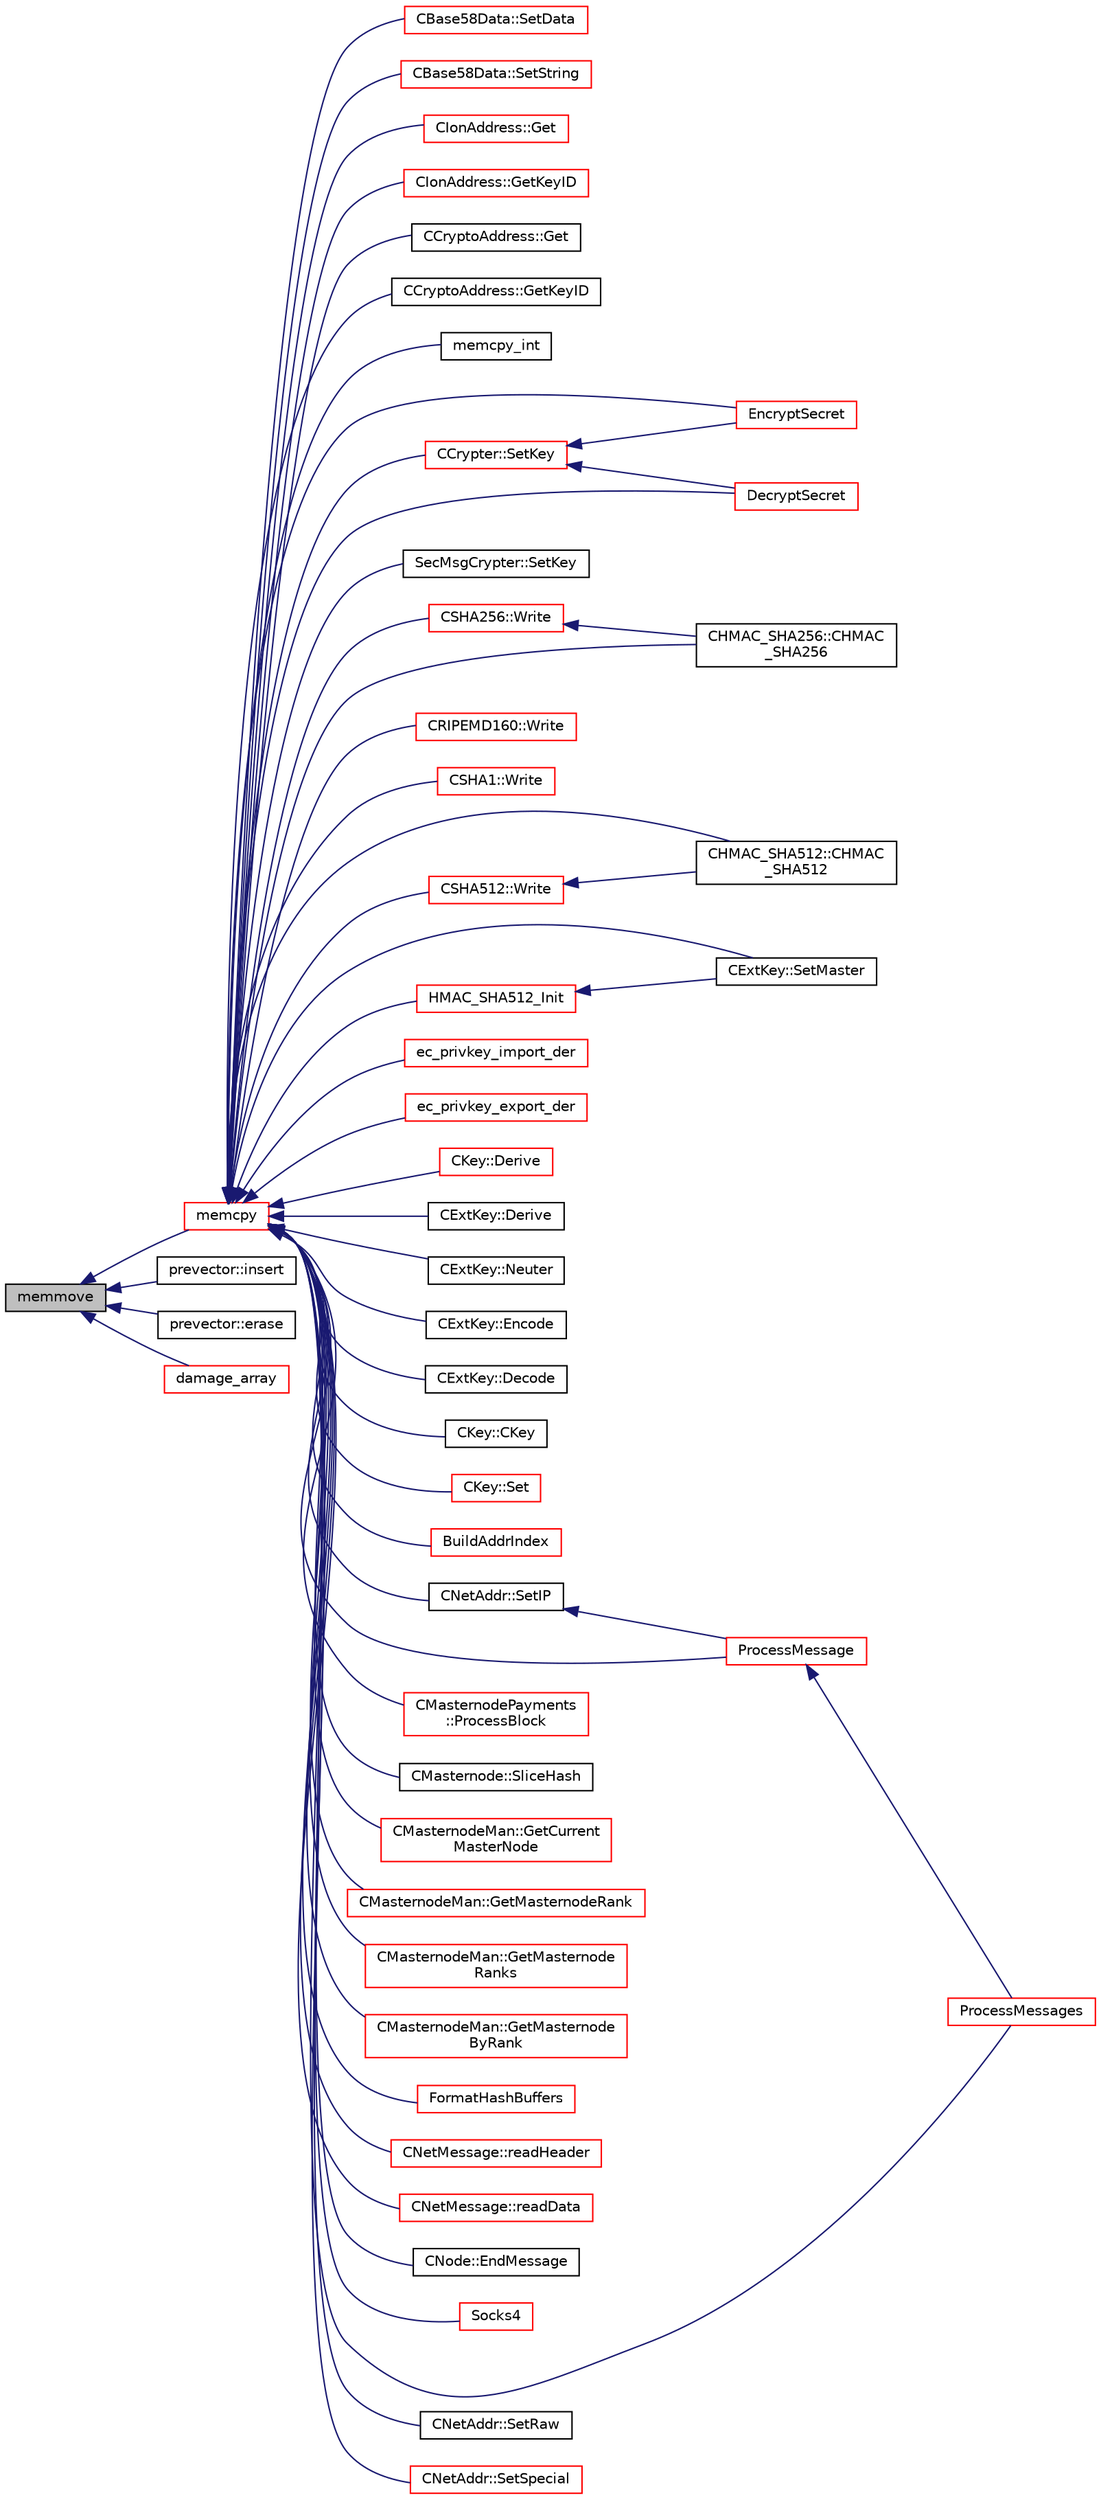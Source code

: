 digraph "memmove"
{
  edge [fontname="Helvetica",fontsize="10",labelfontname="Helvetica",labelfontsize="10"];
  node [fontname="Helvetica",fontsize="10",shape=record];
  rankdir="LR";
  Node1185 [label="memmove",height=0.2,width=0.4,color="black", fillcolor="grey75", style="filled", fontcolor="black"];
  Node1185 -> Node1186 [dir="back",color="midnightblue",fontsize="10",style="solid",fontname="Helvetica"];
  Node1186 [label="memcpy",height=0.2,width=0.4,color="red", fillcolor="white", style="filled",URL="$d1/d54/glibc__sanity_8cpp.html#a0f46826ab0466591e136db24394923cf"];
  Node1186 -> Node1187 [dir="back",color="midnightblue",fontsize="10",style="solid",fontname="Helvetica"];
  Node1187 [label="CBase58Data::SetData",height=0.2,width=0.4,color="red", fillcolor="white", style="filled",URL="$d2/d08/class_c_base58_data.html#afab1c06a0a4f631fd889434a2bc48c27"];
  Node1186 -> Node1205 [dir="back",color="midnightblue",fontsize="10",style="solid",fontname="Helvetica"];
  Node1205 [label="CBase58Data::SetString",height=0.2,width=0.4,color="red", fillcolor="white", style="filled",URL="$d2/d08/class_c_base58_data.html#a250fa3bc97d03c7d87de5485c8b49b57"];
  Node1186 -> Node1271 [dir="back",color="midnightblue",fontsize="10",style="solid",fontname="Helvetica"];
  Node1271 [label="CIonAddress::Get",height=0.2,width=0.4,color="red", fillcolor="white", style="filled",URL="$d1/de4/class_c_ion_address.html#aa70f9899f0a3cf37e4a87483db5cf99d"];
  Node1186 -> Node1325 [dir="back",color="midnightblue",fontsize="10",style="solid",fontname="Helvetica"];
  Node1325 [label="CIonAddress::GetKeyID",height=0.2,width=0.4,color="red", fillcolor="white", style="filled",URL="$d1/de4/class_c_ion_address.html#a39fc6281214567b569fac52ff718736c"];
  Node1186 -> Node1333 [dir="back",color="midnightblue",fontsize="10",style="solid",fontname="Helvetica"];
  Node1333 [label="CCryptoAddress::Get",height=0.2,width=0.4,color="black", fillcolor="white", style="filled",URL="$d4/d11/class_c_crypto_address.html#affa7a34ad2640583371f20f540e9e25e"];
  Node1186 -> Node1334 [dir="back",color="midnightblue",fontsize="10",style="solid",fontname="Helvetica"];
  Node1334 [label="CCryptoAddress::GetKeyID",height=0.2,width=0.4,color="black", fillcolor="white", style="filled",URL="$d4/d11/class_c_crypto_address.html#a7be88ec50f878f0174481299dcba1351"];
  Node1186 -> Node1335 [dir="back",color="midnightblue",fontsize="10",style="solid",fontname="Helvetica"];
  Node1335 [label="memcpy_int",height=0.2,width=0.4,color="black", fillcolor="white", style="filled",URL="$d1/d54/glibc__sanity_8cpp.html#a5f0bdd4402f85d9b30074959e99699f5"];
  Node1186 -> Node1336 [dir="back",color="midnightblue",fontsize="10",style="solid",fontname="Helvetica"];
  Node1336 [label="CCrypter::SetKey",height=0.2,width=0.4,color="red", fillcolor="white", style="filled",URL="$d7/d89/class_c_crypter.html#a0d948dd4796e2420e1dd9c1ddbf7974e"];
  Node1336 -> Node1337 [dir="back",color="midnightblue",fontsize="10",style="solid",fontname="Helvetica"];
  Node1337 [label="EncryptSecret",height=0.2,width=0.4,color="red", fillcolor="white", style="filled",URL="$df/d1f/crypter_8h.html#a4fa4e3134d2b6e4913b9ce6369820697"];
  Node1336 -> Node1353 [dir="back",color="midnightblue",fontsize="10",style="solid",fontname="Helvetica"];
  Node1353 [label="DecryptSecret",height=0.2,width=0.4,color="red", fillcolor="white", style="filled",URL="$df/d1f/crypter_8h.html#aded00aa7498a7485a00e77a20856b3e4"];
  Node1186 -> Node1337 [dir="back",color="midnightblue",fontsize="10",style="solid",fontname="Helvetica"];
  Node1186 -> Node1353 [dir="back",color="midnightblue",fontsize="10",style="solid",fontname="Helvetica"];
  Node1186 -> Node1377 [dir="back",color="midnightblue",fontsize="10",style="solid",fontname="Helvetica"];
  Node1377 [label="SecMsgCrypter::SetKey",height=0.2,width=0.4,color="black", fillcolor="white", style="filled",URL="$dc/dd6/class_sec_msg_crypter.html#a5ed79b6b7217c58cbea219a93c32c4de"];
  Node1186 -> Node1378 [dir="back",color="midnightblue",fontsize="10",style="solid",fontname="Helvetica"];
  Node1378 [label="CHMAC_SHA256::CHMAC\l_SHA256",height=0.2,width=0.4,color="black", fillcolor="white", style="filled",URL="$d7/dcc/class_c_h_m_a_c___s_h_a256.html#a63236821773ad9edb3fba4623eef39b2"];
  Node1186 -> Node1379 [dir="back",color="midnightblue",fontsize="10",style="solid",fontname="Helvetica"];
  Node1379 [label="CHMAC_SHA512::CHMAC\l_SHA512",height=0.2,width=0.4,color="black", fillcolor="white", style="filled",URL="$dd/d0b/class_c_h_m_a_c___s_h_a512.html#a03e1288c20422f66b7e732aafda804e5"];
  Node1186 -> Node1380 [dir="back",color="midnightblue",fontsize="10",style="solid",fontname="Helvetica"];
  Node1380 [label="CRIPEMD160::Write",height=0.2,width=0.4,color="red", fillcolor="white", style="filled",URL="$d2/d84/class_c_r_i_p_e_m_d160.html#a221143b9d94af623d07c4f4ba1bf6007"];
  Node1186 -> Node1384 [dir="back",color="midnightblue",fontsize="10",style="solid",fontname="Helvetica"];
  Node1384 [label="CSHA1::Write",height=0.2,width=0.4,color="red", fillcolor="white", style="filled",URL="$d9/d3f/class_c_s_h_a1.html#a4322be694ccb2d9864e0cd0c30496a8a"];
  Node1186 -> Node1386 [dir="back",color="midnightblue",fontsize="10",style="solid",fontname="Helvetica"];
  Node1386 [label="CSHA256::Write",height=0.2,width=0.4,color="red", fillcolor="white", style="filled",URL="$d7/d2e/class_c_s_h_a256.html#a9d7de520a562655da85349372820c883"];
  Node1386 -> Node1378 [dir="back",color="midnightblue",fontsize="10",style="solid",fontname="Helvetica"];
  Node1186 -> Node1424 [dir="back",color="midnightblue",fontsize="10",style="solid",fontname="Helvetica"];
  Node1424 [label="CSHA512::Write",height=0.2,width=0.4,color="red", fillcolor="white", style="filled",URL="$d4/dcb/class_c_s_h_a512.html#aefd8260a2c205f11d44670ae68f1aff0"];
  Node1424 -> Node1379 [dir="back",color="midnightblue",fontsize="10",style="solid",fontname="Helvetica"];
  Node1186 -> Node1428 [dir="back",color="midnightblue",fontsize="10",style="solid",fontname="Helvetica"];
  Node1428 [label="HMAC_SHA512_Init",height=0.2,width=0.4,color="red", fillcolor="white", style="filled",URL="$db/dfb/hash_8h.html#a4b8c72838f26539d69f31e256fd6dc5c"];
  Node1428 -> Node1432 [dir="back",color="midnightblue",fontsize="10",style="solid",fontname="Helvetica"];
  Node1432 [label="CExtKey::SetMaster",height=0.2,width=0.4,color="black", fillcolor="white", style="filled",URL="$d2/d6e/struct_c_ext_key.html#a8cd6ecafdd649082601d7eebbec79688"];
  Node1186 -> Node1433 [dir="back",color="midnightblue",fontsize="10",style="solid",fontname="Helvetica"];
  Node1433 [label="ec_privkey_import_der",height=0.2,width=0.4,color="red", fillcolor="white", style="filled",URL="$d1/dbc/key_8cpp.html#a4b55d97662f6589a6319c363469c501e",tooltip="These functions are taken from the libsecp256k1 distribution and are very ugly. "];
  Node1186 -> Node1440 [dir="back",color="midnightblue",fontsize="10",style="solid",fontname="Helvetica"];
  Node1440 [label="ec_privkey_export_der",height=0.2,width=0.4,color="red", fillcolor="white", style="filled",URL="$d1/dbc/key_8cpp.html#a8cafc8a5eaf9a41f141e31d7c42ed7b9"];
  Node1186 -> Node1430 [dir="back",color="midnightblue",fontsize="10",style="solid",fontname="Helvetica"];
  Node1430 [label="CKey::Derive",height=0.2,width=0.4,color="red", fillcolor="white", style="filled",URL="$d2/d63/class_c_key.html#a5166e6f49c17c3ad47ac0fa89305307b"];
  Node1186 -> Node1445 [dir="back",color="midnightblue",fontsize="10",style="solid",fontname="Helvetica"];
  Node1445 [label="CExtKey::Derive",height=0.2,width=0.4,color="black", fillcolor="white", style="filled",URL="$d2/d6e/struct_c_ext_key.html#a589df63664c6d12bfe071b747a245b1d"];
  Node1186 -> Node1432 [dir="back",color="midnightblue",fontsize="10",style="solid",fontname="Helvetica"];
  Node1186 -> Node1446 [dir="back",color="midnightblue",fontsize="10",style="solid",fontname="Helvetica"];
  Node1446 [label="CExtKey::Neuter",height=0.2,width=0.4,color="black", fillcolor="white", style="filled",URL="$d2/d6e/struct_c_ext_key.html#a4ea6bbc6c9bda4f8d77cade114155569"];
  Node1186 -> Node1447 [dir="back",color="midnightblue",fontsize="10",style="solid",fontname="Helvetica"];
  Node1447 [label="CExtKey::Encode",height=0.2,width=0.4,color="black", fillcolor="white", style="filled",URL="$d2/d6e/struct_c_ext_key.html#a4f68dfccef42685d954d3fb22fd6c67c"];
  Node1186 -> Node1448 [dir="back",color="midnightblue",fontsize="10",style="solid",fontname="Helvetica"];
  Node1448 [label="CExtKey::Decode",height=0.2,width=0.4,color="black", fillcolor="white", style="filled",URL="$d2/d6e/struct_c_ext_key.html#a9720e119745472336b6729e19f0819dd"];
  Node1186 -> Node1449 [dir="back",color="midnightblue",fontsize="10",style="solid",fontname="Helvetica"];
  Node1449 [label="CKey::CKey",height=0.2,width=0.4,color="black", fillcolor="white", style="filled",URL="$d2/d63/class_c_key.html#afcea34cefd25675f4cf9b03eaa4bb7d9"];
  Node1186 -> Node1450 [dir="back",color="midnightblue",fontsize="10",style="solid",fontname="Helvetica"];
  Node1450 [label="CKey::Set",height=0.2,width=0.4,color="red", fillcolor="white", style="filled",URL="$d2/d63/class_c_key.html#aaa13d5f08456bba094210c5eeabf64c8"];
  Node1186 -> Node1452 [dir="back",color="midnightblue",fontsize="10",style="solid",fontname="Helvetica"];
  Node1452 [label="BuildAddrIndex",height=0.2,width=0.4,color="red", fillcolor="white", style="filled",URL="$df/d0a/main_8cpp.html#a78229c3d232aac48860913a06f0173fb"];
  Node1186 -> Node1230 [dir="back",color="midnightblue",fontsize="10",style="solid",fontname="Helvetica"];
  Node1230 [label="ProcessMessage",height=0.2,width=0.4,color="red", fillcolor="white", style="filled",URL="$df/d0a/main_8cpp.html#a8ba92b1a4bce3c835e887a9073d17d8e"];
  Node1230 -> Node1231 [dir="back",color="midnightblue",fontsize="10",style="solid",fontname="Helvetica"];
  Node1231 [label="ProcessMessages",height=0.2,width=0.4,color="red", fillcolor="white", style="filled",URL="$d4/dbf/main_8h.html#a196f9318f02448b85b28d612698934fd"];
  Node1186 -> Node1231 [dir="back",color="midnightblue",fontsize="10",style="solid",fontname="Helvetica"];
  Node1186 -> Node1241 [dir="back",color="midnightblue",fontsize="10",style="solid",fontname="Helvetica"];
  Node1241 [label="CMasternodePayments\l::ProcessBlock",height=0.2,width=0.4,color="red", fillcolor="white", style="filled",URL="$dc/d9a/class_c_masternode_payments.html#aa23dfbc148f10f601e9771bfcffea441"];
  Node1186 -> Node1456 [dir="back",color="midnightblue",fontsize="10",style="solid",fontname="Helvetica"];
  Node1456 [label="CMasternode::SliceHash",height=0.2,width=0.4,color="black", fillcolor="white", style="filled",URL="$d6/dac/class_c_masternode.html#a2bdfe71525650c59ca2a94f5e91aca0c"];
  Node1186 -> Node1457 [dir="back",color="midnightblue",fontsize="10",style="solid",fontname="Helvetica"];
  Node1457 [label="CMasternodeMan::GetCurrent\lMasterNode",height=0.2,width=0.4,color="red", fillcolor="white", style="filled",URL="$dc/d6b/class_c_masternode_man.html#a2b3a91870855e8fcb9b2b6e00c35197f"];
  Node1186 -> Node1460 [dir="back",color="midnightblue",fontsize="10",style="solid",fontname="Helvetica"];
  Node1460 [label="CMasternodeMan::GetMasternodeRank",height=0.2,width=0.4,color="red", fillcolor="white", style="filled",URL="$dc/d6b/class_c_masternode_man.html#a41fd522da90284837d5dcb1e2d2e7d7c"];
  Node1186 -> Node1464 [dir="back",color="midnightblue",fontsize="10",style="solid",fontname="Helvetica"];
  Node1464 [label="CMasternodeMan::GetMasternode\lRanks",height=0.2,width=0.4,color="red", fillcolor="white", style="filled",URL="$dc/d6b/class_c_masternode_man.html#ac06180b4570d5d1b098979c2f59a7a90"];
  Node1186 -> Node1465 [dir="back",color="midnightblue",fontsize="10",style="solid",fontname="Helvetica"];
  Node1465 [label="CMasternodeMan::GetMasternode\lByRank",height=0.2,width=0.4,color="red", fillcolor="white", style="filled",URL="$dc/d6b/class_c_masternode_man.html#ab32afaad2651c69d2f93c68aee466677"];
  Node1186 -> Node1468 [dir="back",color="midnightblue",fontsize="10",style="solid",fontname="Helvetica"];
  Node1468 [label="FormatHashBuffers",height=0.2,width=0.4,color="red", fillcolor="white", style="filled",URL="$de/d13/miner_8h.html#a391a5a462c3f60bbb7dbf6a09fe2e78f",tooltip="Do mining precalculation. "];
  Node1186 -> Node1469 [dir="back",color="midnightblue",fontsize="10",style="solid",fontname="Helvetica"];
  Node1469 [label="CNetMessage::readHeader",height=0.2,width=0.4,color="red", fillcolor="white", style="filled",URL="$d7/d97/class_c_net_message.html#a3e58f5f29b23d1377f8fd15fc75c78ac"];
  Node1186 -> Node1477 [dir="back",color="midnightblue",fontsize="10",style="solid",fontname="Helvetica"];
  Node1477 [label="CNetMessage::readData",height=0.2,width=0.4,color="red", fillcolor="white", style="filled",URL="$d7/d97/class_c_net_message.html#adbc1669a56462daea5f37e5e99117f8c"];
  Node1186 -> Node1478 [dir="back",color="midnightblue",fontsize="10",style="solid",fontname="Helvetica"];
  Node1478 [label="CNode::EndMessage",height=0.2,width=0.4,color="black", fillcolor="white", style="filled",URL="$d1/d64/class_c_node.html#af8d4b8c0f883afffcb62d906c31b2cdf"];
  Node1186 -> Node1479 [dir="back",color="midnightblue",fontsize="10",style="solid",fontname="Helvetica"];
  Node1479 [label="Socks4",height=0.2,width=0.4,color="red", fillcolor="white", style="filled",URL="$d0/d0e/netbase_8cpp.html#aca06981001803c84ffd114dbc80d0c1c"];
  Node1186 -> Node1490 [dir="back",color="midnightblue",fontsize="10",style="solid",fontname="Helvetica"];
  Node1490 [label="CNetAddr::SetIP",height=0.2,width=0.4,color="black", fillcolor="white", style="filled",URL="$d3/dc3/class_c_net_addr.html#a1c6087345e5ca07a151451cd6deb974f"];
  Node1490 -> Node1230 [dir="back",color="midnightblue",fontsize="10",style="solid",fontname="Helvetica"];
  Node1186 -> Node1491 [dir="back",color="midnightblue",fontsize="10",style="solid",fontname="Helvetica"];
  Node1491 [label="CNetAddr::SetRaw",height=0.2,width=0.4,color="black", fillcolor="white", style="filled",URL="$d3/dc3/class_c_net_addr.html#a1f0b23aca4ca78c11735d13f3583b7ad",tooltip="Set raw IPv4 or IPv6 address (in network byte order) "];
  Node1186 -> Node1492 [dir="back",color="midnightblue",fontsize="10",style="solid",fontname="Helvetica"];
  Node1492 [label="CNetAddr::SetSpecial",height=0.2,width=0.4,color="red", fillcolor="white", style="filled",URL="$d3/dc3/class_c_net_addr.html#aa3e44dfd064d9d8da1cb48cdcb7dd231"];
  Node1185 -> Node1551 [dir="back",color="midnightblue",fontsize="10",style="solid",fontname="Helvetica"];
  Node1551 [label="prevector::insert",height=0.2,width=0.4,color="black", fillcolor="white", style="filled",URL="$de/d38/classprevector.html#ad4f368a9aa3f0f650e1b2a0894dafe51"];
  Node1185 -> Node1764 [dir="back",color="midnightblue",fontsize="10",style="solid",fontname="Helvetica"];
  Node1764 [label="prevector::erase",height=0.2,width=0.4,color="black", fillcolor="white", style="filled",URL="$de/d38/classprevector.html#a1bcffc1a855e24c2ac67b11f55d80d5f"];
  Node1185 -> Node1765 [dir="back",color="midnightblue",fontsize="10",style="solid",fontname="Helvetica"];
  Node1765 [label="damage_array",height=0.2,width=0.4,color="red", fillcolor="white", style="filled",URL="$d5/d7f/tests_8c.html#afaaf1ae17d14e976bb0d6d7c9393269f"];
}
